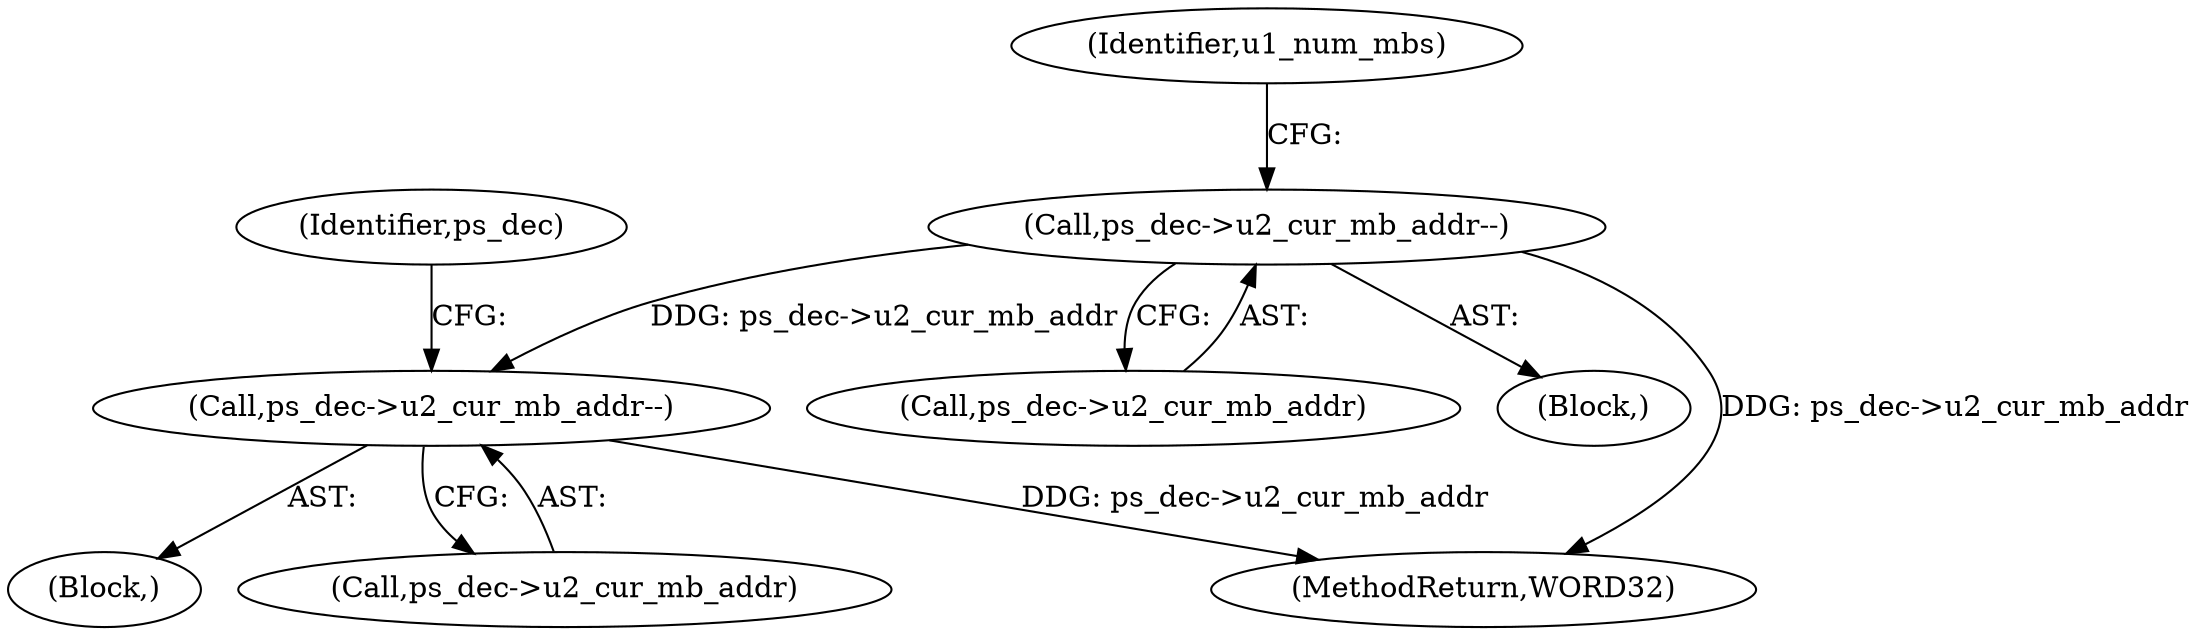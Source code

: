 digraph "0_Android_0b23c81c3dd9ec38f7e6806a3955fed1925541a0_1@pointer" {
"1000561" [label="(Call,ps_dec->u2_cur_mb_addr--)"];
"1000638" [label="(Call,ps_dec->u2_cur_mb_addr--)"];
"1000566" [label="(Identifier,u1_num_mbs)"];
"1000561" [label="(Call,ps_dec->u2_cur_mb_addr--)"];
"1000638" [label="(Call,ps_dec->u2_cur_mb_addr--)"];
"1000562" [label="(Call,ps_dec->u2_cur_mb_addr)"];
"1001427" [label="(MethodReturn,WORD32)"];
"1000639" [label="(Call,ps_dec->u2_cur_mb_addr)"];
"1000630" [label="(Block,)"];
"1000644" [label="(Identifier,ps_dec)"];
"1000551" [label="(Block,)"];
"1000561" -> "1000551"  [label="AST: "];
"1000561" -> "1000562"  [label="CFG: "];
"1000562" -> "1000561"  [label="AST: "];
"1000566" -> "1000561"  [label="CFG: "];
"1000561" -> "1001427"  [label="DDG: ps_dec->u2_cur_mb_addr"];
"1000561" -> "1000638"  [label="DDG: ps_dec->u2_cur_mb_addr"];
"1000638" -> "1000630"  [label="AST: "];
"1000638" -> "1000639"  [label="CFG: "];
"1000639" -> "1000638"  [label="AST: "];
"1000644" -> "1000638"  [label="CFG: "];
"1000638" -> "1001427"  [label="DDG: ps_dec->u2_cur_mb_addr"];
}
